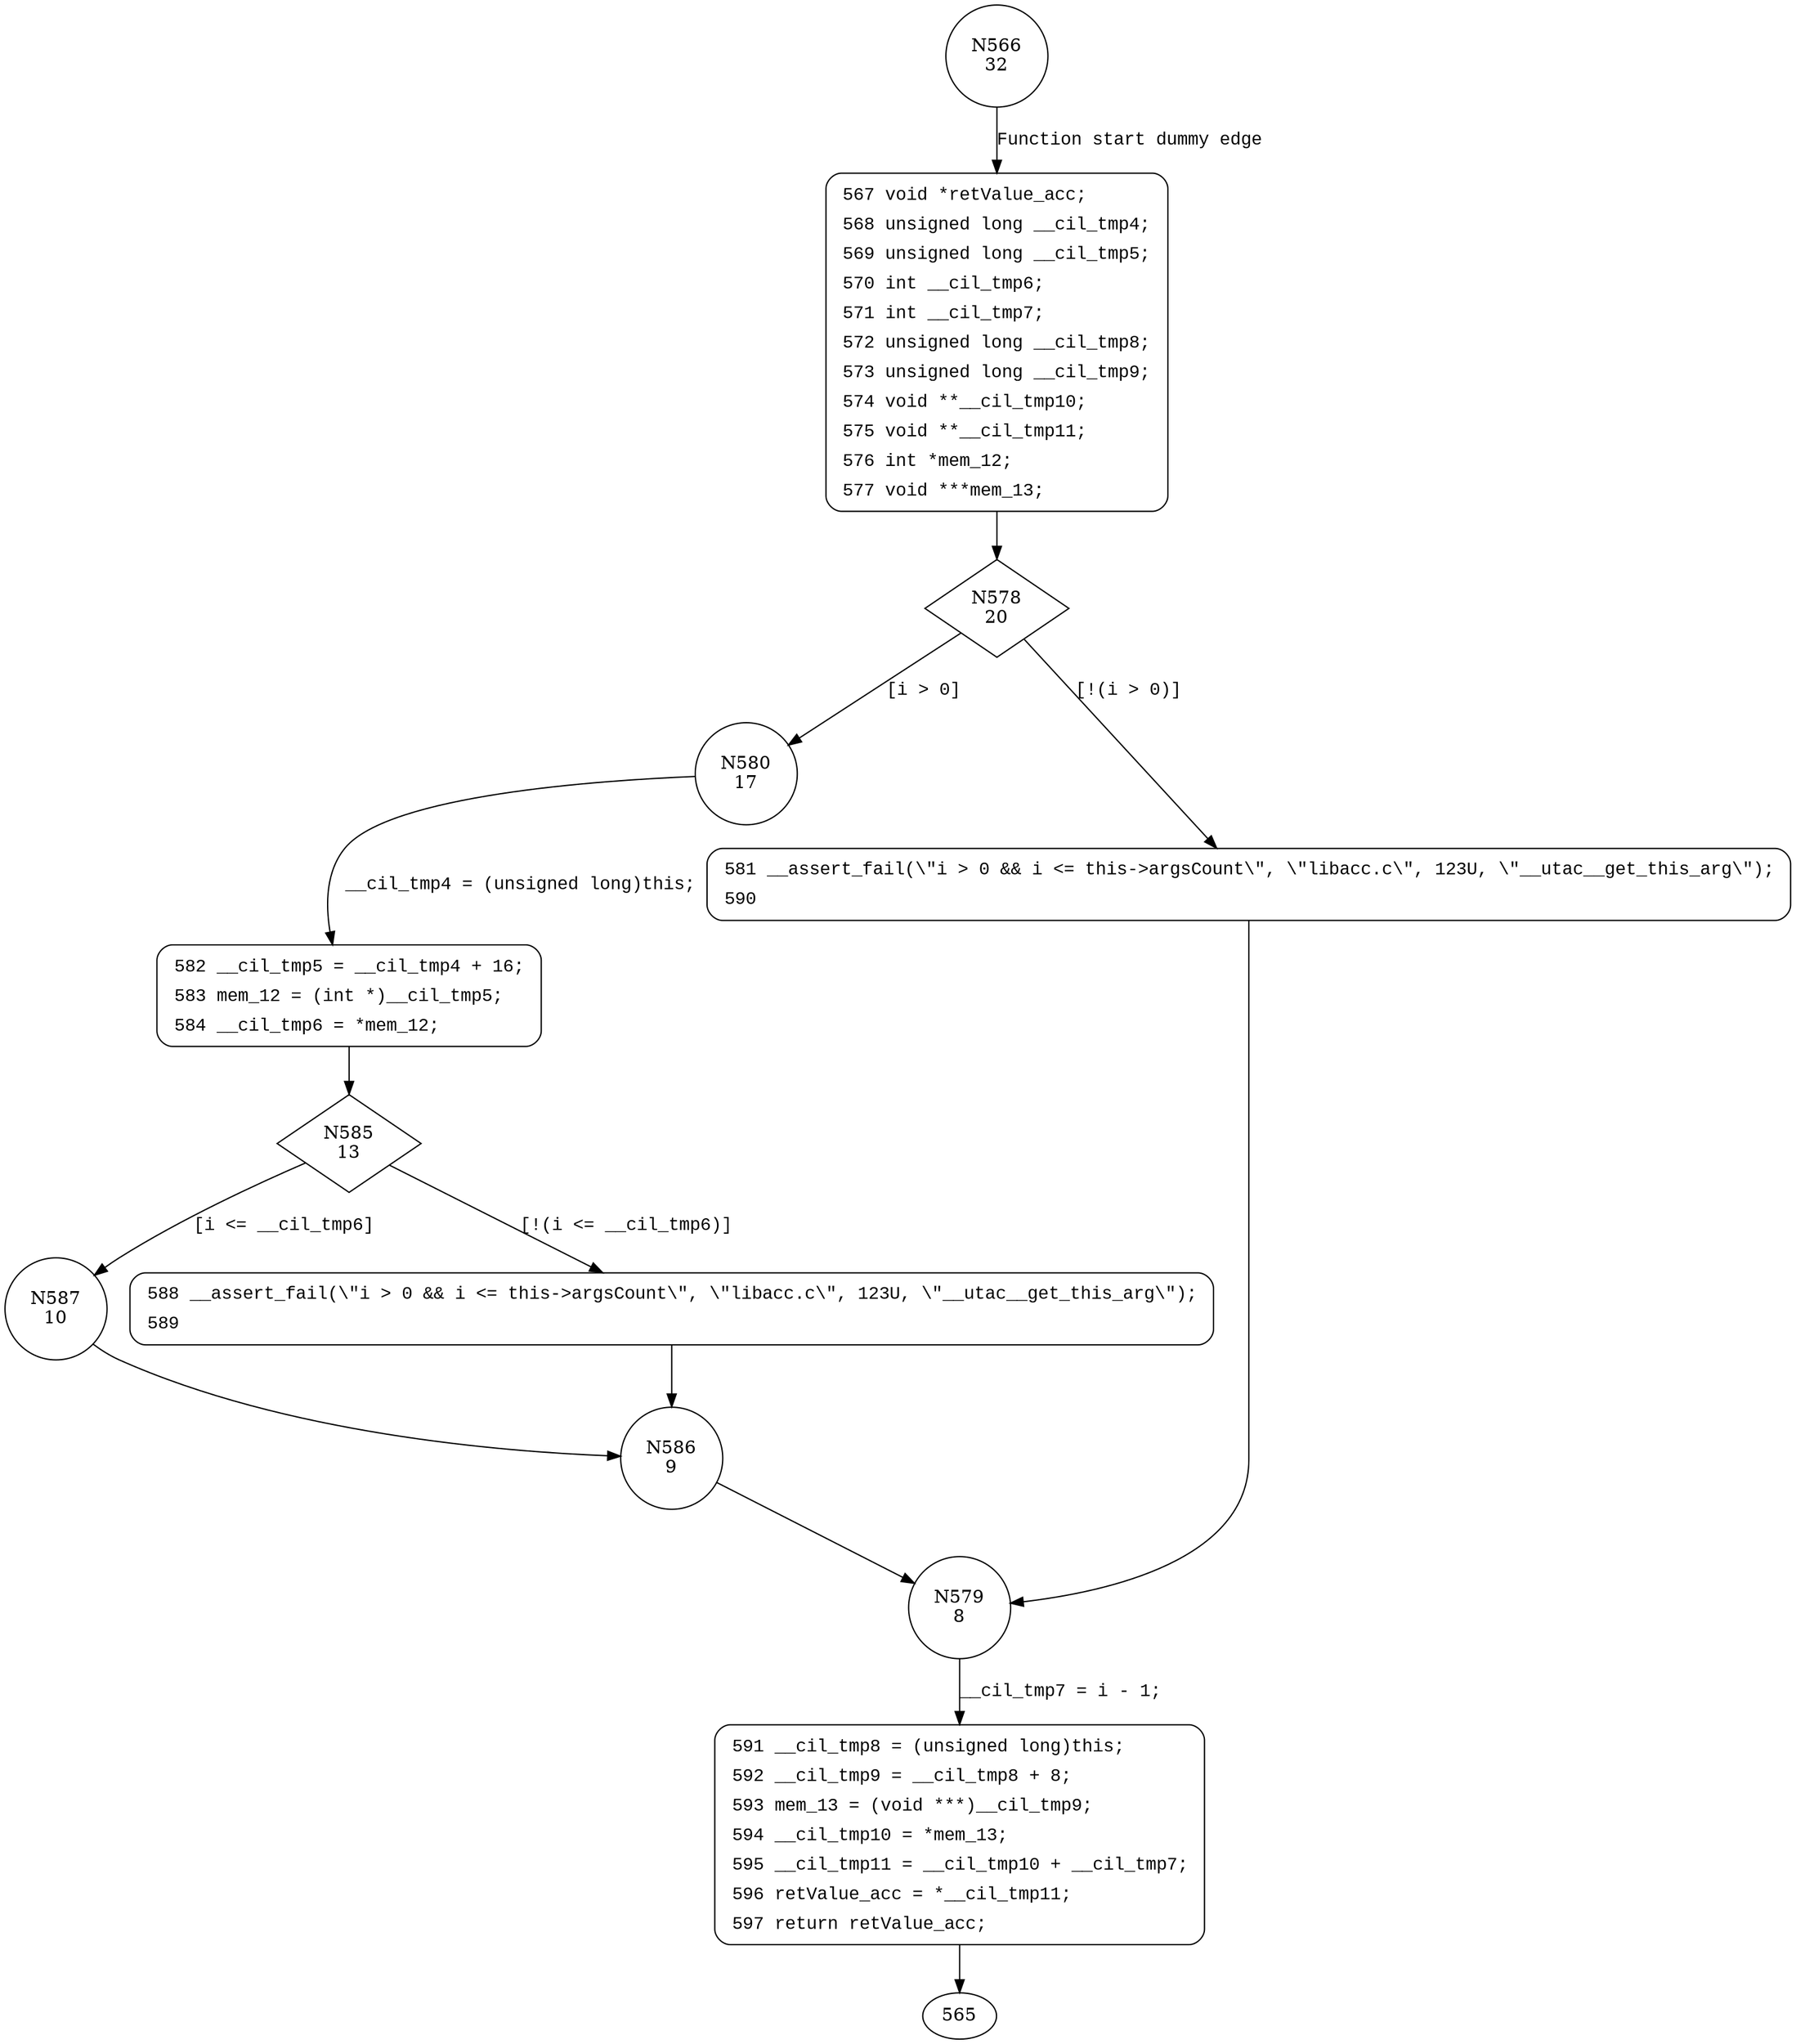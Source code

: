 digraph __utac__get_this_arg {
566 [shape="circle" label="N566\n32"]
567 [shape="circle" label="N567\n31"]
578 [shape="diamond" label="N578\n20"]
580 [shape="circle" label="N580\n17"]
581 [shape="circle" label="N581\n19"]
579 [shape="circle" label="N579\n8"]
591 [shape="circle" label="N591\n7"]
582 [shape="circle" label="N582\n16"]
585 [shape="diamond" label="N585\n13"]
587 [shape="circle" label="N587\n10"]
588 [shape="circle" label="N588\n12"]
586 [shape="circle" label="N586\n9"]
567 [style="filled,bold" penwidth="1" fillcolor="white" fontname="Courier New" shape="Mrecord" label=<<table border="0" cellborder="0" cellpadding="3" bgcolor="white"><tr><td align="right">567</td><td align="left">void *retValue_acc;</td></tr><tr><td align="right">568</td><td align="left">unsigned long __cil_tmp4;</td></tr><tr><td align="right">569</td><td align="left">unsigned long __cil_tmp5;</td></tr><tr><td align="right">570</td><td align="left">int __cil_tmp6;</td></tr><tr><td align="right">571</td><td align="left">int __cil_tmp7;</td></tr><tr><td align="right">572</td><td align="left">unsigned long __cil_tmp8;</td></tr><tr><td align="right">573</td><td align="left">unsigned long __cil_tmp9;</td></tr><tr><td align="right">574</td><td align="left">void **__cil_tmp10;</td></tr><tr><td align="right">575</td><td align="left">void **__cil_tmp11;</td></tr><tr><td align="right">576</td><td align="left">int *mem_12;</td></tr><tr><td align="right">577</td><td align="left">void ***mem_13;</td></tr></table>>]
567 -> 578[label=""]
581 [style="filled,bold" penwidth="1" fillcolor="white" fontname="Courier New" shape="Mrecord" label=<<table border="0" cellborder="0" cellpadding="3" bgcolor="white"><tr><td align="right">581</td><td align="left">__assert_fail(\"i &gt; 0 &amp;&amp; i &lt;= this-&gt;argsCount\", \"libacc.c\", 123U, \"__utac__get_this_arg\");</td></tr><tr><td align="right">590</td><td align="left"></td></tr></table>>]
581 -> 579[label=""]
591 [style="filled,bold" penwidth="1" fillcolor="white" fontname="Courier New" shape="Mrecord" label=<<table border="0" cellborder="0" cellpadding="3" bgcolor="white"><tr><td align="right">591</td><td align="left">__cil_tmp8 = (unsigned long)this;</td></tr><tr><td align="right">592</td><td align="left">__cil_tmp9 = __cil_tmp8 + 8;</td></tr><tr><td align="right">593</td><td align="left">mem_13 = (void ***)__cil_tmp9;</td></tr><tr><td align="right">594</td><td align="left">__cil_tmp10 = *mem_13;</td></tr><tr><td align="right">595</td><td align="left">__cil_tmp11 = __cil_tmp10 + __cil_tmp7;</td></tr><tr><td align="right">596</td><td align="left">retValue_acc = *__cil_tmp11;</td></tr><tr><td align="right">597</td><td align="left">return retValue_acc;</td></tr></table>>]
591 -> 565[label=""]
582 [style="filled,bold" penwidth="1" fillcolor="white" fontname="Courier New" shape="Mrecord" label=<<table border="0" cellborder="0" cellpadding="3" bgcolor="white"><tr><td align="right">582</td><td align="left">__cil_tmp5 = __cil_tmp4 + 16;</td></tr><tr><td align="right">583</td><td align="left">mem_12 = (int *)__cil_tmp5;</td></tr><tr><td align="right">584</td><td align="left">__cil_tmp6 = *mem_12;</td></tr></table>>]
582 -> 585[label=""]
588 [style="filled,bold" penwidth="1" fillcolor="white" fontname="Courier New" shape="Mrecord" label=<<table border="0" cellborder="0" cellpadding="3" bgcolor="white"><tr><td align="right">588</td><td align="left">__assert_fail(\"i &gt; 0 &amp;&amp; i &lt;= this-&gt;argsCount\", \"libacc.c\", 123U, \"__utac__get_this_arg\");</td></tr><tr><td align="right">589</td><td align="left"></td></tr></table>>]
588 -> 586[label=""]
566 -> 567 [label="Function start dummy edge" fontname="Courier New"]
578 -> 580 [label="[i > 0]" fontname="Courier New"]
578 -> 581 [label="[!(i > 0)]" fontname="Courier New"]
579 -> 591 [label="__cil_tmp7 = i - 1;" fontname="Courier New"]
580 -> 582 [label="__cil_tmp4 = (unsigned long)this;" fontname="Courier New"]
585 -> 587 [label="[i <= __cil_tmp6]" fontname="Courier New"]
585 -> 588 [label="[!(i <= __cil_tmp6)]" fontname="Courier New"]
586 -> 579 [label="" fontname="Courier New"]
587 -> 586 [label="" fontname="Courier New"]
}